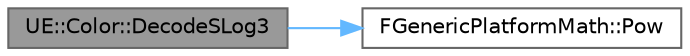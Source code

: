 digraph "UE::Color::DecodeSLog3"
{
 // INTERACTIVE_SVG=YES
 // LATEX_PDF_SIZE
  bgcolor="transparent";
  edge [fontname=Helvetica,fontsize=10,labelfontname=Helvetica,labelfontsize=10];
  node [fontname=Helvetica,fontsize=10,shape=box,height=0.2,width=0.4];
  rankdir="LR";
  Node1 [id="Node000001",label="UE::Color::DecodeSLog3",height=0.2,width=0.4,color="gray40", fillcolor="grey60", style="filled", fontcolor="black",tooltip="Decode value with a Sony S-Log3 encoding."];
  Node1 -> Node2 [id="edge1_Node000001_Node000002",color="steelblue1",style="solid",tooltip=" "];
  Node2 [id="Node000002",label="FGenericPlatformMath::Pow",height=0.2,width=0.4,color="grey40", fillcolor="white", style="filled",URL="$dd/d7b/structFGenericPlatformMath.html#ae1081a9a8ec3b03a8c86653f23e807bf",tooltip=" "];
}
